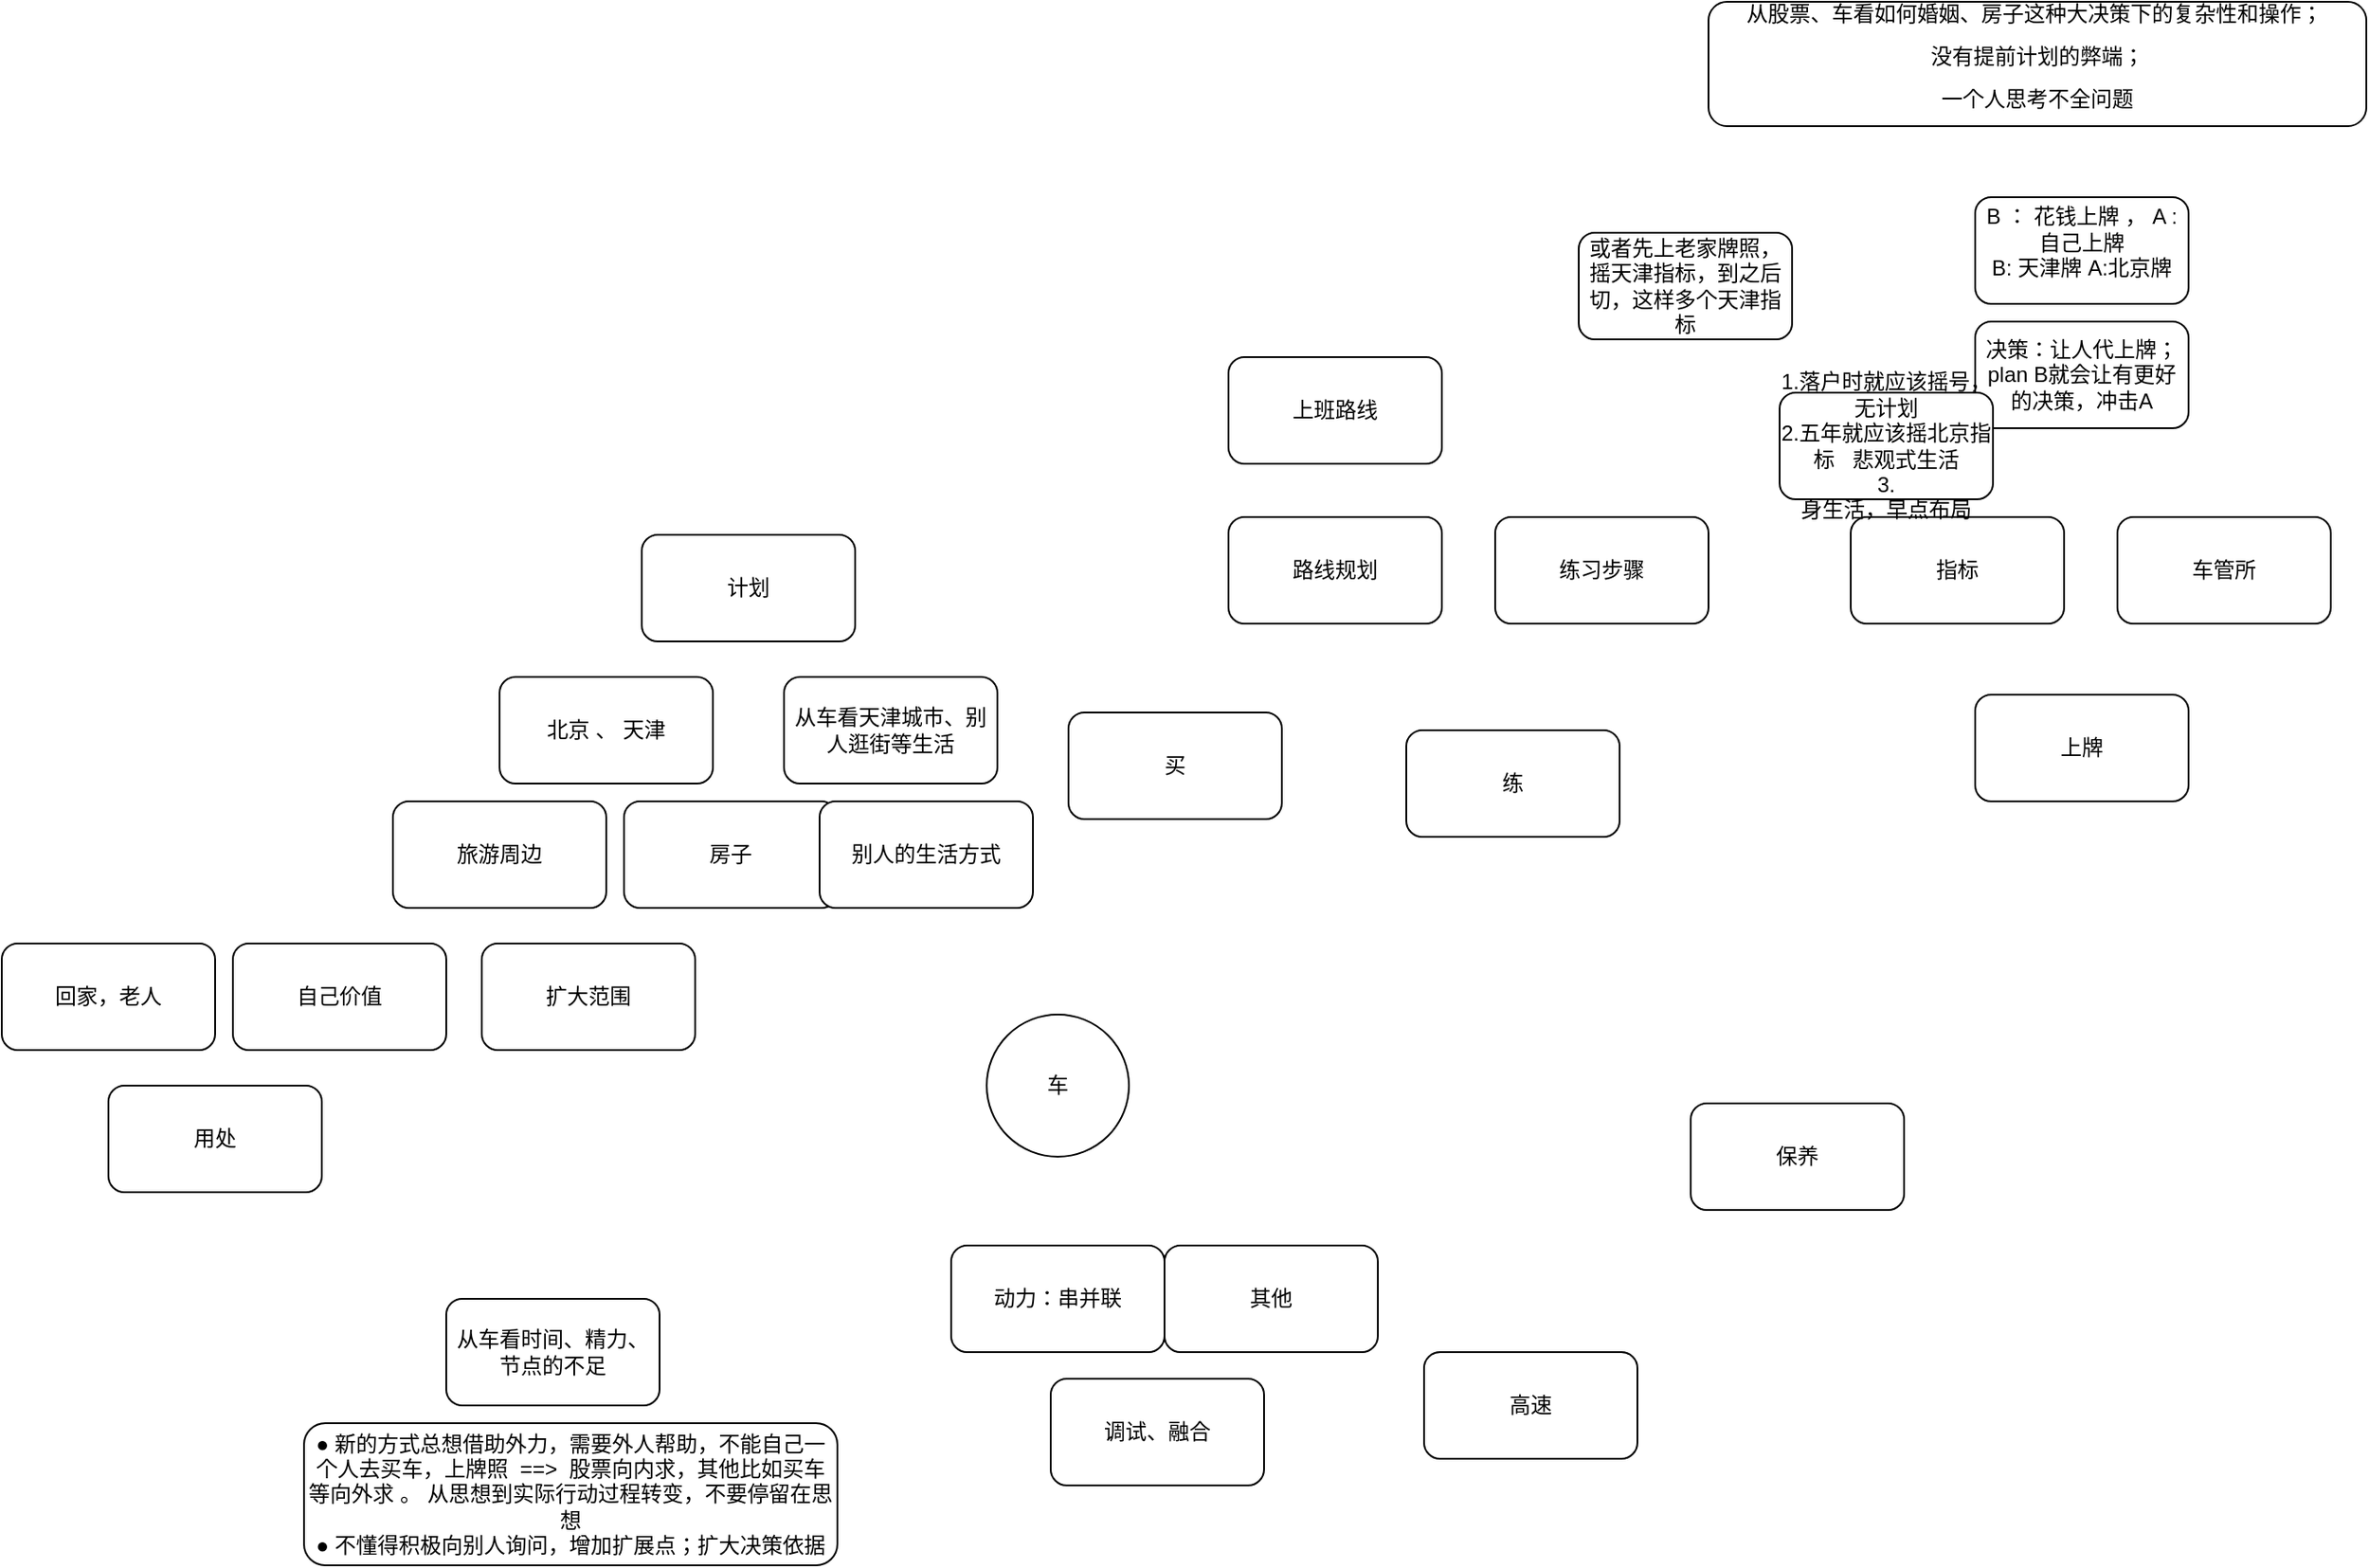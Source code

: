 <mxfile version="23.1.1" type="github">
  <diagram name="第 1 页" id="VAB1zHAYgtzuu6P7h81c">
    <mxGraphModel dx="2261" dy="1884" grid="1" gridSize="10" guides="1" tooltips="1" connect="1" arrows="1" fold="1" page="1" pageScale="1" pageWidth="827" pageHeight="1169" math="0" shadow="0">
      <root>
        <mxCell id="0" />
        <mxCell id="1" parent="0" />
        <mxCell id="uFKIykFMjI2DQzVtqrAB-1" value="车" style="ellipse;whiteSpace=wrap;html=1;aspect=fixed;" vertex="1" parent="1">
          <mxGeometry x="374" y="380" width="80" height="80" as="geometry" />
        </mxCell>
        <mxCell id="uFKIykFMjI2DQzVtqrAB-2" value="计划" style="rounded=1;whiteSpace=wrap;html=1;" vertex="1" parent="1">
          <mxGeometry x="180" y="110" width="120" height="60" as="geometry" />
        </mxCell>
        <mxCell id="uFKIykFMjI2DQzVtqrAB-3" value="买" style="rounded=1;whiteSpace=wrap;html=1;" vertex="1" parent="1">
          <mxGeometry x="420" y="210" width="120" height="60" as="geometry" />
        </mxCell>
        <mxCell id="uFKIykFMjI2DQzVtqrAB-4" value="练" style="rounded=1;whiteSpace=wrap;html=1;" vertex="1" parent="1">
          <mxGeometry x="610" y="220" width="120" height="60" as="geometry" />
        </mxCell>
        <mxCell id="uFKIykFMjI2DQzVtqrAB-5" value="上牌" style="rounded=1;whiteSpace=wrap;html=1;" vertex="1" parent="1">
          <mxGeometry x="930" y="200" width="120" height="60" as="geometry" />
        </mxCell>
        <mxCell id="uFKIykFMjI2DQzVtqrAB-6" value="保养" style="rounded=1;whiteSpace=wrap;html=1;" vertex="1" parent="1">
          <mxGeometry x="770" y="430" width="120" height="60" as="geometry" />
        </mxCell>
        <mxCell id="uFKIykFMjI2DQzVtqrAB-7" value="路线规划" style="rounded=1;whiteSpace=wrap;html=1;" vertex="1" parent="1">
          <mxGeometry x="510" y="100" width="120" height="60" as="geometry" />
        </mxCell>
        <mxCell id="uFKIykFMjI2DQzVtqrAB-8" value="练习步骤" style="rounded=1;whiteSpace=wrap;html=1;" vertex="1" parent="1">
          <mxGeometry x="660" y="100" width="120" height="60" as="geometry" />
        </mxCell>
        <mxCell id="uFKIykFMjI2DQzVtqrAB-9" value="指标" style="rounded=1;whiteSpace=wrap;html=1;" vertex="1" parent="1">
          <mxGeometry x="860" y="100" width="120" height="60" as="geometry" />
        </mxCell>
        <mxCell id="uFKIykFMjI2DQzVtqrAB-10" value="车管所" style="rounded=1;whiteSpace=wrap;html=1;" vertex="1" parent="1">
          <mxGeometry x="1010" y="100" width="120" height="60" as="geometry" />
        </mxCell>
        <mxCell id="uFKIykFMjI2DQzVtqrAB-11" value="高速" style="rounded=1;whiteSpace=wrap;html=1;" vertex="1" parent="1">
          <mxGeometry x="620" y="570" width="120" height="60" as="geometry" />
        </mxCell>
        <mxCell id="uFKIykFMjI2DQzVtqrAB-12" value="调试、融合" style="rounded=1;whiteSpace=wrap;html=1;" vertex="1" parent="1">
          <mxGeometry x="410" y="585" width="120" height="60" as="geometry" />
        </mxCell>
        <mxCell id="uFKIykFMjI2DQzVtqrAB-13" value="决策：让人代上牌；plan B就会让有更好的决策，冲击A" style="rounded=1;whiteSpace=wrap;html=1;" vertex="1" parent="1">
          <mxGeometry x="930" y="-10" width="120" height="60" as="geometry" />
        </mxCell>
        <mxCell id="uFKIykFMjI2DQzVtqrAB-14" value="用处" style="rounded=1;whiteSpace=wrap;html=1;" vertex="1" parent="1">
          <mxGeometry x="-120" y="420" width="120" height="60" as="geometry" />
        </mxCell>
        <mxCell id="uFKIykFMjI2DQzVtqrAB-15" value="回家，老人" style="rounded=1;whiteSpace=wrap;html=1;" vertex="1" parent="1">
          <mxGeometry x="-180" y="340" width="120" height="60" as="geometry" />
        </mxCell>
        <mxCell id="uFKIykFMjI2DQzVtqrAB-16" value="自己价值" style="rounded=1;whiteSpace=wrap;html=1;" vertex="1" parent="1">
          <mxGeometry x="-50" y="340" width="120" height="60" as="geometry" />
        </mxCell>
        <mxCell id="uFKIykFMjI2DQzVtqrAB-17" value="扩大范围" style="rounded=1;whiteSpace=wrap;html=1;" vertex="1" parent="1">
          <mxGeometry x="90" y="340" width="120" height="60" as="geometry" />
        </mxCell>
        <mxCell id="uFKIykFMjI2DQzVtqrAB-18" value="旅游周边" style="rounded=1;whiteSpace=wrap;html=1;" vertex="1" parent="1">
          <mxGeometry x="40" y="260" width="120" height="60" as="geometry" />
        </mxCell>
        <mxCell id="uFKIykFMjI2DQzVtqrAB-19" value="房子" style="rounded=1;whiteSpace=wrap;html=1;" vertex="1" parent="1">
          <mxGeometry x="170" y="260" width="120" height="60" as="geometry" />
        </mxCell>
        <mxCell id="uFKIykFMjI2DQzVtqrAB-20" value="北京 、 天津" style="rounded=1;whiteSpace=wrap;html=1;" vertex="1" parent="1">
          <mxGeometry x="100" y="190" width="120" height="60" as="geometry" />
        </mxCell>
        <mxCell id="uFKIykFMjI2DQzVtqrAB-21" value="&lt;div class=&quot;lake-content&quot;&gt;&lt;p style=&quot;margin: 0; padding: 0; min-height: 24px&quot; class=&quot;ne-p&quot; id=&quot;u05e1744e&quot;&gt;B ： 花钱上牌 ， A : 自己上牌&lt;/p&gt;&lt;p style=&quot;margin: 0; padding: 0; min-height: 24px&quot; class=&quot;ne-p&quot; id=&quot;u7025eb1e&quot;&gt;&lt;span class=&quot;ne-text&quot;&gt;B: 天津牌   A:北京牌&lt;/span&gt;&lt;/p&gt;&lt;/div&gt;" style="rounded=1;whiteSpace=wrap;html=1;" vertex="1" parent="1">
          <mxGeometry x="930" y="-80" width="120" height="60" as="geometry" />
        </mxCell>
        <mxCell id="uFKIykFMjI2DQzVtqrAB-22" value="别人的生活方式" style="rounded=1;whiteSpace=wrap;html=1;" vertex="1" parent="1">
          <mxGeometry x="280" y="260" width="120" height="60" as="geometry" />
        </mxCell>
        <mxCell id="uFKIykFMjI2DQzVtqrAB-23" value="从车看天津城市、别人逛街等生活" style="rounded=1;whiteSpace=wrap;html=1;" vertex="1" parent="1">
          <mxGeometry x="260" y="190" width="120" height="60" as="geometry" />
        </mxCell>
        <mxCell id="uFKIykFMjI2DQzVtqrAB-24" value="从车看时间、精力、节点的不足" style="rounded=1;whiteSpace=wrap;html=1;" vertex="1" parent="1">
          <mxGeometry x="70" y="540" width="120" height="60" as="geometry" />
        </mxCell>
        <mxCell id="uFKIykFMjI2DQzVtqrAB-25" value="&lt;div&gt;● 新的方式总想借助外力，需要外人帮助，不能自己一个人去买车，上牌照&amp;nbsp; ==&amp;gt;&amp;nbsp; 股票向内求，其他比如买车等向外求 。 从思想到实际行动过程转变，不要停留在思想&lt;/div&gt;&lt;div&gt;● 不懂得积极向别人询问，增加扩展点；扩大决策依据&lt;/div&gt;" style="rounded=1;whiteSpace=wrap;html=1;" vertex="1" parent="1">
          <mxGeometry x="-10" y="610" width="300" height="80" as="geometry" />
        </mxCell>
        <mxCell id="uFKIykFMjI2DQzVtqrAB-26" value="动力：串并联" style="rounded=1;whiteSpace=wrap;html=1;" vertex="1" parent="1">
          <mxGeometry x="354" y="510" width="120" height="60" as="geometry" />
        </mxCell>
        <mxCell id="uFKIykFMjI2DQzVtqrAB-27" value="其他" style="rounded=1;whiteSpace=wrap;html=1;" vertex="1" parent="1">
          <mxGeometry x="474" y="510" width="120" height="60" as="geometry" />
        </mxCell>
        <mxCell id="uFKIykFMjI2DQzVtqrAB-28" value="&lt;div class=&quot;lake-content&quot;&gt;&lt;p style=&quot;margin: 0; padding: 0; min-height: 24px&quot; class=&quot;ne-p&quot; id=&quot;u05e1744e&quot;&gt;从股票、车看如何婚姻、房子这种大决策下的复杂性和操作；&amp;nbsp;&lt;/p&gt;&lt;p style=&quot;margin: 0; padding: 0; min-height: 24px&quot; class=&quot;ne-p&quot; id=&quot;u05e1744e&quot;&gt;没有提前计划的弊端；&lt;/p&gt;&lt;p style=&quot;margin: 0; padding: 0; min-height: 24px&quot; class=&quot;ne-p&quot; id=&quot;u05e1744e&quot;&gt;一个人思考不全问题&lt;br&gt;&lt;/p&gt;&lt;/div&gt;" style="rounded=1;whiteSpace=wrap;html=1;" vertex="1" parent="1">
          <mxGeometry x="780" y="-190" width="370" height="70" as="geometry" />
        </mxCell>
        <mxCell id="uFKIykFMjI2DQzVtqrAB-29" value="1.落户时就应该摇号，无计划&lt;br&gt;2.五年就应该摇北京指标&amp;nbsp; &amp;nbsp;悲观式生活&lt;br&gt;3.&lt;div class=&quot;lake-content&quot;&gt;身生活，早点布局&lt;/div&gt;" style="rounded=1;whiteSpace=wrap;html=1;" vertex="1" parent="1">
          <mxGeometry x="820" y="30" width="120" height="60" as="geometry" />
        </mxCell>
        <mxCell id="uFKIykFMjI2DQzVtqrAB-30" value="或者先上老家牌照，摇天津指标，到之后切，这样多个天津指标" style="rounded=1;whiteSpace=wrap;html=1;" vertex="1" parent="1">
          <mxGeometry x="707" y="-60" width="120" height="60" as="geometry" />
        </mxCell>
        <mxCell id="uFKIykFMjI2DQzVtqrAB-31" value="上班路线" style="rounded=1;whiteSpace=wrap;html=1;" vertex="1" parent="1">
          <mxGeometry x="510" y="10" width="120" height="60" as="geometry" />
        </mxCell>
      </root>
    </mxGraphModel>
  </diagram>
</mxfile>
